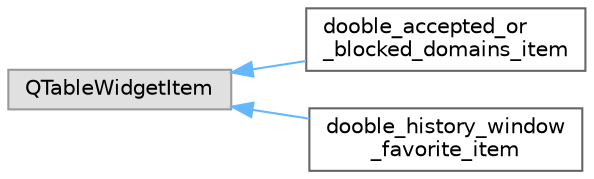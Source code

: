 digraph "Graphical Class Hierarchy"
{
 // LATEX_PDF_SIZE
  bgcolor="transparent";
  edge [fontname=Helvetica,fontsize=10,labelfontname=Helvetica,labelfontsize=10];
  node [fontname=Helvetica,fontsize=10,shape=box,height=0.2,width=0.4];
  rankdir="LR";
  Node0 [id="Node000000",label="QTableWidgetItem",height=0.2,width=0.4,color="grey60", fillcolor="#E0E0E0", style="filled",tooltip=" "];
  Node0 -> Node1 [id="edge39_Node000000_Node000001",dir="back",color="steelblue1",style="solid",tooltip=" "];
  Node1 [id="Node000001",label="dooble_accepted_or\l_blocked_domains_item",height=0.2,width=0.4,color="grey40", fillcolor="white", style="filled",URL="$classdooble__accepted__or__blocked__domains__item.html",tooltip=" "];
  Node0 -> Node2 [id="edge40_Node000000_Node000002",dir="back",color="steelblue1",style="solid",tooltip=" "];
  Node2 [id="Node000002",label="dooble_history_window\l_favorite_item",height=0.2,width=0.4,color="grey40", fillcolor="white", style="filled",URL="$classdooble__history__window__favorite__item.html",tooltip=" "];
}
